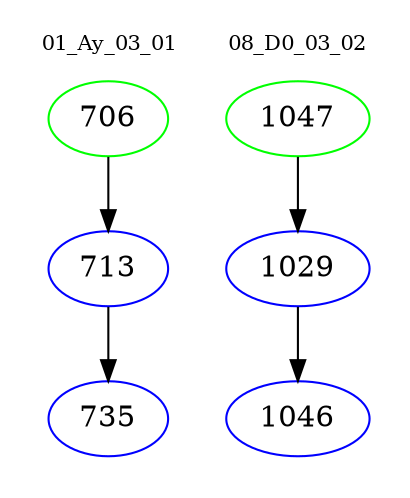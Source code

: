 digraph{
subgraph cluster_0 {
color = white
label = "01_Ay_03_01";
fontsize=10;
T0_706 [label="706", color="green"]
T0_706 -> T0_713 [color="black"]
T0_713 [label="713", color="blue"]
T0_713 -> T0_735 [color="black"]
T0_735 [label="735", color="blue"]
}
subgraph cluster_1 {
color = white
label = "08_D0_03_02";
fontsize=10;
T1_1047 [label="1047", color="green"]
T1_1047 -> T1_1029 [color="black"]
T1_1029 [label="1029", color="blue"]
T1_1029 -> T1_1046 [color="black"]
T1_1046 [label="1046", color="blue"]
}
}
